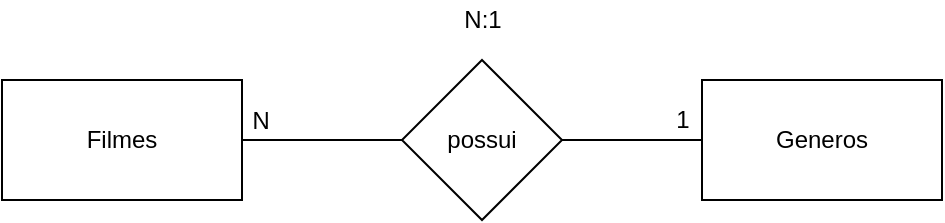 <mxfile version="13.10.9" type="device"><diagram id="rxnzqskn8WOlPV4sgkQ0" name="Page-1"><mxGraphModel dx="1038" dy="523" grid="1" gridSize="10" guides="1" tooltips="1" connect="1" arrows="1" fold="1" page="1" pageScale="1" pageWidth="827" pageHeight="1169" math="0" shadow="0"><root><mxCell id="0"/><mxCell id="1" parent="0"/><mxCell id="MtmWcaaw3muA7qWtmAZa-4" style="edgeStyle=orthogonalEdgeStyle;rounded=0;orthogonalLoop=1;jettySize=auto;html=1;exitX=1;exitY=0.5;exitDx=0;exitDy=0;entryX=0;entryY=0.5;entryDx=0;entryDy=0;endArrow=none;endFill=0;" edge="1" parent="1" source="MtmWcaaw3muA7qWtmAZa-1" target="MtmWcaaw3muA7qWtmAZa-3"><mxGeometry relative="1" as="geometry"/></mxCell><mxCell id="MtmWcaaw3muA7qWtmAZa-1" value="Filmes" style="rounded=0;whiteSpace=wrap;html=1;" vertex="1" parent="1"><mxGeometry x="80" y="40" width="120" height="60" as="geometry"/></mxCell><mxCell id="MtmWcaaw3muA7qWtmAZa-2" value="Generos" style="rounded=0;whiteSpace=wrap;html=1;" vertex="1" parent="1"><mxGeometry x="430" y="40" width="120" height="60" as="geometry"/></mxCell><mxCell id="MtmWcaaw3muA7qWtmAZa-5" style="edgeStyle=orthogonalEdgeStyle;rounded=0;orthogonalLoop=1;jettySize=auto;html=1;exitX=1;exitY=0.5;exitDx=0;exitDy=0;endArrow=none;endFill=0;" edge="1" parent="1" source="MtmWcaaw3muA7qWtmAZa-3" target="MtmWcaaw3muA7qWtmAZa-2"><mxGeometry relative="1" as="geometry"/></mxCell><mxCell id="MtmWcaaw3muA7qWtmAZa-3" value="possui" style="rhombus;whiteSpace=wrap;html=1;" vertex="1" parent="1"><mxGeometry x="280" y="30" width="80" height="80" as="geometry"/></mxCell><mxCell id="MtmWcaaw3muA7qWtmAZa-6" value="1" style="text;html=1;align=center;verticalAlign=middle;resizable=0;points=[];autosize=1;" vertex="1" parent="1"><mxGeometry x="410" y="50" width="20" height="20" as="geometry"/></mxCell><mxCell id="MtmWcaaw3muA7qWtmAZa-8" value="N" style="text;html=1;align=center;verticalAlign=middle;resizable=0;points=[];autosize=1;rotation=180;" vertex="1" parent="1"><mxGeometry x="200" y="50" width="20" height="20" as="geometry"/></mxCell><mxCell id="MtmWcaaw3muA7qWtmAZa-9" value="N:1" style="text;html=1;align=center;verticalAlign=middle;resizable=0;points=[];autosize=1;" vertex="1" parent="1"><mxGeometry x="305" width="30" height="20" as="geometry"/></mxCell></root></mxGraphModel></diagram></mxfile>